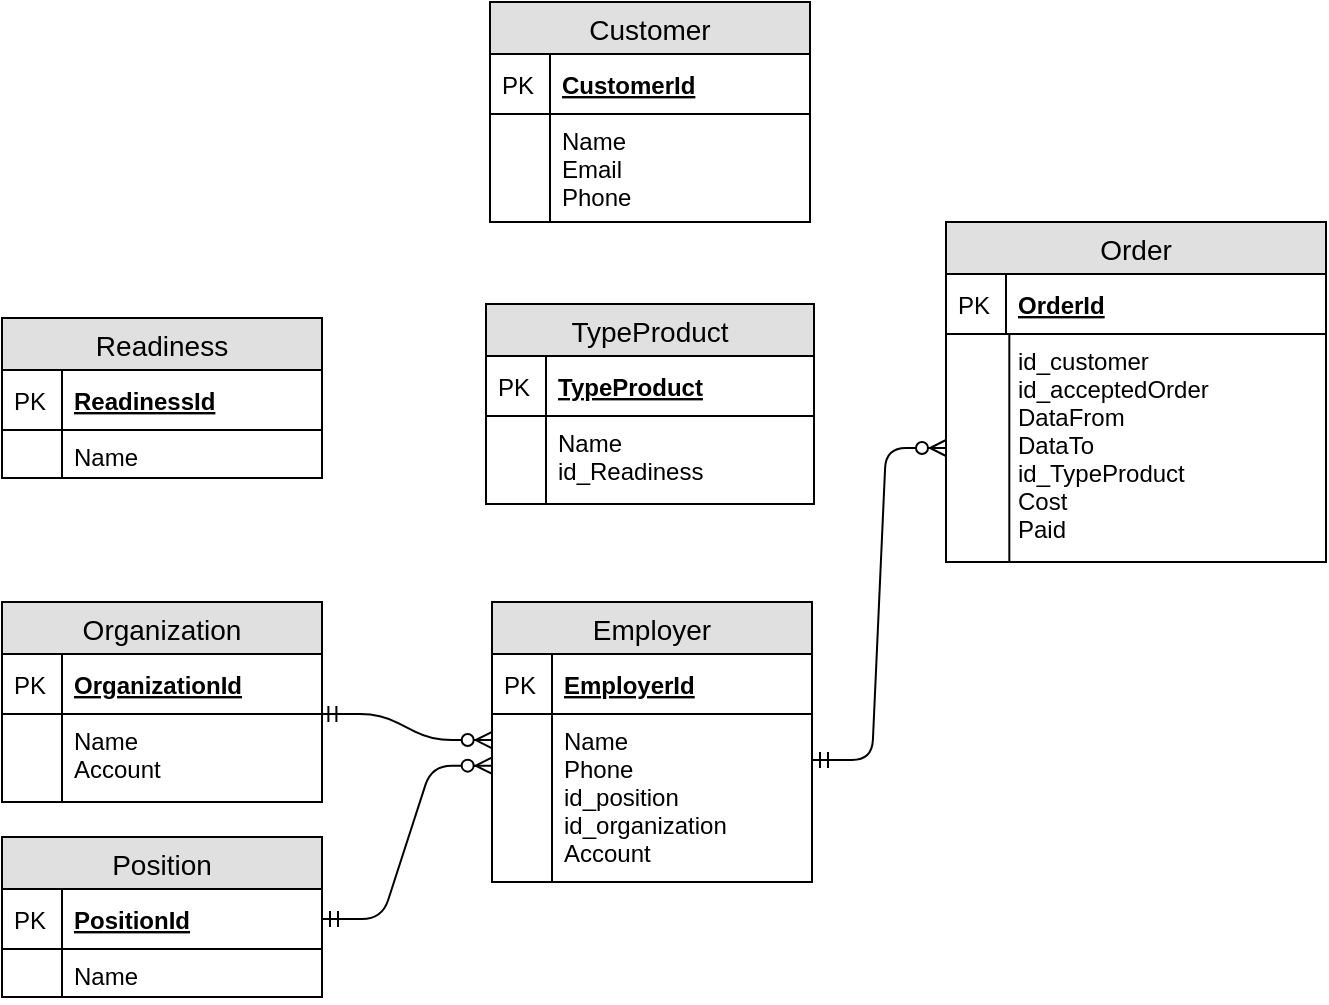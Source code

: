 <mxfile version="10.7.7" type="github"><diagram id="YFdl4ciAganTRu2MoI0J" name="Page-1"><mxGraphModel dx="474" dy="479" grid="1" gridSize="10" guides="1" tooltips="1" connect="1" arrows="1" fold="1" page="1" pageScale="1" pageWidth="827" pageHeight="1169" math="0" shadow="0"><root><mxCell id="0"/><mxCell id="1" parent="0"/><mxCell id="rmj0zKUa3GS6nloVOOrS-1" value="TypeProduct" style="swimlane;fontStyle=0;childLayout=stackLayout;horizontal=1;startSize=26;fillColor=#e0e0e0;horizontalStack=0;resizeParent=1;resizeParentMax=0;resizeLast=0;collapsible=1;marginBottom=0;swimlaneFillColor=#ffffff;align=center;fontSize=14;" parent="1" vertex="1"><mxGeometry x="250" y="281" width="164" height="100" as="geometry"/></mxCell><mxCell id="rmj0zKUa3GS6nloVOOrS-2" value="TypeProduct" style="shape=partialRectangle;top=0;left=0;right=0;bottom=1;align=left;verticalAlign=middle;fillColor=none;spacingLeft=34;spacingRight=4;overflow=hidden;rotatable=0;points=[[0,0.5],[1,0.5]];portConstraint=eastwest;dropTarget=0;fontStyle=5;fontSize=12;" parent="rmj0zKUa3GS6nloVOOrS-1" vertex="1"><mxGeometry y="26" width="164" height="30" as="geometry"/></mxCell><mxCell id="rmj0zKUa3GS6nloVOOrS-3" value="PK" style="shape=partialRectangle;top=0;left=0;bottom=0;fillColor=none;align=left;verticalAlign=middle;spacingLeft=4;spacingRight=4;overflow=hidden;rotatable=0;points=[];portConstraint=eastwest;part=1;fontSize=12;" parent="rmj0zKUa3GS6nloVOOrS-2" vertex="1" connectable="0"><mxGeometry width="30" height="30" as="geometry"/></mxCell><mxCell id="rmj0zKUa3GS6nloVOOrS-4" value="Name&#10;id_Readiness&#10;" style="shape=partialRectangle;top=0;left=0;right=0;bottom=0;align=left;verticalAlign=top;fillColor=none;spacingLeft=34;spacingRight=4;overflow=hidden;rotatable=0;points=[[0,0.5],[1,0.5]];portConstraint=eastwest;dropTarget=0;fontSize=12;" parent="rmj0zKUa3GS6nloVOOrS-1" vertex="1"><mxGeometry y="56" width="164" height="44" as="geometry"/></mxCell><mxCell id="rmj0zKUa3GS6nloVOOrS-5" value="" style="shape=partialRectangle;top=0;left=0;bottom=0;fillColor=none;align=left;verticalAlign=top;spacingLeft=4;spacingRight=4;overflow=hidden;rotatable=0;points=[];portConstraint=eastwest;part=1;fontSize=12;" parent="rmj0zKUa3GS6nloVOOrS-4" vertex="1" connectable="0"><mxGeometry width="30" height="44" as="geometry"/></mxCell><mxCell id="rmj0zKUa3GS6nloVOOrS-12" value="Order" style="swimlane;fontStyle=0;childLayout=stackLayout;horizontal=1;startSize=26;fillColor=#e0e0e0;horizontalStack=0;resizeParent=1;resizeParentMax=0;resizeLast=0;collapsible=1;marginBottom=0;swimlaneFillColor=#ffffff;align=center;fontSize=14;" parent="1" vertex="1"><mxGeometry x="480" y="240" width="190" height="170" as="geometry"/></mxCell><mxCell id="rmj0zKUa3GS6nloVOOrS-13" value="OrderId" style="shape=partialRectangle;top=0;left=0;right=0;bottom=1;align=left;verticalAlign=middle;fillColor=none;spacingLeft=34;spacingRight=4;overflow=hidden;rotatable=0;points=[[0,0.5],[1,0.5]];portConstraint=eastwest;dropTarget=0;fontStyle=5;fontSize=12;" parent="rmj0zKUa3GS6nloVOOrS-12" vertex="1"><mxGeometry y="26" width="190" height="30" as="geometry"/></mxCell><mxCell id="rmj0zKUa3GS6nloVOOrS-14" value="PK" style="shape=partialRectangle;top=0;left=0;bottom=0;fillColor=none;align=left;verticalAlign=middle;spacingLeft=4;spacingRight=4;overflow=hidden;rotatable=0;points=[];portConstraint=eastwest;part=1;fontSize=12;" parent="rmj0zKUa3GS6nloVOOrS-13" vertex="1" connectable="0"><mxGeometry width="30" height="30" as="geometry"/></mxCell><mxCell id="rmj0zKUa3GS6nloVOOrS-15" value="id_customer&#10;id_acceptedOrder&#10;DataFrom&#10;DataTo&#10;id_TypeProduct&#10;Cost&#10;Paid&#10;" style="shape=partialRectangle;top=0;left=0;right=0;bottom=0;align=left;verticalAlign=top;fillColor=none;spacingLeft=34;spacingRight=4;overflow=hidden;rotatable=0;points=[[0,0.5],[1,0.5]];portConstraint=eastwest;dropTarget=0;fontSize=12;" parent="rmj0zKUa3GS6nloVOOrS-12" vertex="1"><mxGeometry y="56" width="190" height="114" as="geometry"/></mxCell><mxCell id="rmj0zKUa3GS6nloVOOrS-16" value="" style="shape=partialRectangle;top=0;left=0;bottom=0;fillColor=none;align=left;verticalAlign=top;spacingLeft=4;spacingRight=4;overflow=hidden;rotatable=0;points=[];portConstraint=eastwest;part=1;fontSize=12;" parent="rmj0zKUa3GS6nloVOOrS-15" vertex="1" connectable="0"><mxGeometry width="31.667" height="114.0" as="geometry"/></mxCell><mxCell id="rmj0zKUa3GS6nloVOOrS-24" value="Readiness" style="swimlane;fontStyle=0;childLayout=stackLayout;horizontal=1;startSize=26;fillColor=#e0e0e0;horizontalStack=0;resizeParent=1;resizeParentMax=0;resizeLast=0;collapsible=1;marginBottom=0;swimlaneFillColor=#ffffff;align=center;fontSize=14;" parent="1" vertex="1"><mxGeometry x="8" y="288" width="160" height="80" as="geometry"/></mxCell><mxCell id="rmj0zKUa3GS6nloVOOrS-25" value="ReadinessId" style="shape=partialRectangle;top=0;left=0;right=0;bottom=1;align=left;verticalAlign=middle;fillColor=none;spacingLeft=34;spacingRight=4;overflow=hidden;rotatable=0;points=[[0,0.5],[1,0.5]];portConstraint=eastwest;dropTarget=0;fontStyle=5;fontSize=12;" parent="rmj0zKUa3GS6nloVOOrS-24" vertex="1"><mxGeometry y="26" width="160" height="30" as="geometry"/></mxCell><mxCell id="rmj0zKUa3GS6nloVOOrS-26" value="PK" style="shape=partialRectangle;top=0;left=0;bottom=0;fillColor=none;align=left;verticalAlign=middle;spacingLeft=4;spacingRight=4;overflow=hidden;rotatable=0;points=[];portConstraint=eastwest;part=1;fontSize=12;" parent="rmj0zKUa3GS6nloVOOrS-25" vertex="1" connectable="0"><mxGeometry width="30" height="30" as="geometry"/></mxCell><mxCell id="rmj0zKUa3GS6nloVOOrS-27" value="Name&#10;&#10;" style="shape=partialRectangle;top=0;left=0;right=0;bottom=0;align=left;verticalAlign=top;fillColor=none;spacingLeft=34;spacingRight=4;overflow=hidden;rotatable=0;points=[[0,0.5],[1,0.5]];portConstraint=eastwest;dropTarget=0;fontSize=12;" parent="rmj0zKUa3GS6nloVOOrS-24" vertex="1"><mxGeometry y="56" width="160" height="24" as="geometry"/></mxCell><mxCell id="rmj0zKUa3GS6nloVOOrS-28" value="" style="shape=partialRectangle;top=0;left=0;bottom=0;fillColor=none;align=left;verticalAlign=top;spacingLeft=4;spacingRight=4;overflow=hidden;rotatable=0;points=[];portConstraint=eastwest;part=1;fontSize=12;" parent="rmj0zKUa3GS6nloVOOrS-27" vertex="1" connectable="0"><mxGeometry width="30" height="24" as="geometry"/></mxCell><mxCell id="ByTm6KzznvZcm_2YPK7H-12" value="Customer" style="swimlane;fontStyle=0;childLayout=stackLayout;horizontal=1;startSize=26;fillColor=#e0e0e0;horizontalStack=0;resizeParent=1;resizeParentMax=0;resizeLast=0;collapsible=1;marginBottom=0;swimlaneFillColor=#ffffff;align=center;fontSize=14;" vertex="1" parent="1"><mxGeometry x="252" y="130" width="160" height="110" as="geometry"/></mxCell><mxCell id="ByTm6KzznvZcm_2YPK7H-13" value="CustomerId" style="shape=partialRectangle;top=0;left=0;right=0;bottom=1;align=left;verticalAlign=middle;fillColor=none;spacingLeft=34;spacingRight=4;overflow=hidden;rotatable=0;points=[[0,0.5],[1,0.5]];portConstraint=eastwest;dropTarget=0;fontStyle=5;fontSize=12;" vertex="1" parent="ByTm6KzznvZcm_2YPK7H-12"><mxGeometry y="26" width="160" height="30" as="geometry"/></mxCell><mxCell id="ByTm6KzznvZcm_2YPK7H-14" value="PK" style="shape=partialRectangle;top=0;left=0;bottom=0;fillColor=none;align=left;verticalAlign=middle;spacingLeft=4;spacingRight=4;overflow=hidden;rotatable=0;points=[];portConstraint=eastwest;part=1;fontSize=12;" vertex="1" connectable="0" parent="ByTm6KzznvZcm_2YPK7H-13"><mxGeometry width="30" height="30" as="geometry"/></mxCell><mxCell id="ByTm6KzznvZcm_2YPK7H-15" value="Name&#10;Email&#10;Phone&#10;" style="shape=partialRectangle;top=0;left=0;right=0;bottom=0;align=left;verticalAlign=top;fillColor=none;spacingLeft=34;spacingRight=4;overflow=hidden;rotatable=0;points=[[0,0.5],[1,0.5]];portConstraint=eastwest;dropTarget=0;fontSize=12;" vertex="1" parent="ByTm6KzznvZcm_2YPK7H-12"><mxGeometry y="56" width="160" height="54" as="geometry"/></mxCell><mxCell id="ByTm6KzznvZcm_2YPK7H-16" value="" style="shape=partialRectangle;top=0;left=0;bottom=0;fillColor=none;align=left;verticalAlign=top;spacingLeft=4;spacingRight=4;overflow=hidden;rotatable=0;points=[];portConstraint=eastwest;part=1;fontSize=12;" vertex="1" connectable="0" parent="ByTm6KzznvZcm_2YPK7H-15"><mxGeometry width="30" height="54.0" as="geometry"/></mxCell><mxCell id="ByTm6KzznvZcm_2YPK7H-45" value="Employer" style="swimlane;fontStyle=0;childLayout=stackLayout;horizontal=1;startSize=26;fillColor=#e0e0e0;horizontalStack=0;resizeParent=1;resizeParentMax=0;resizeLast=0;collapsible=1;marginBottom=0;swimlaneFillColor=#ffffff;align=center;fontSize=14;" vertex="1" parent="1"><mxGeometry x="253" y="430" width="160" height="140" as="geometry"/></mxCell><mxCell id="ByTm6KzznvZcm_2YPK7H-46" value="EmployerId" style="shape=partialRectangle;top=0;left=0;right=0;bottom=1;align=left;verticalAlign=middle;fillColor=none;spacingLeft=34;spacingRight=4;overflow=hidden;rotatable=0;points=[[0,0.5],[1,0.5]];portConstraint=eastwest;dropTarget=0;fontStyle=5;fontSize=12;" vertex="1" parent="ByTm6KzznvZcm_2YPK7H-45"><mxGeometry y="26" width="160" height="30" as="geometry"/></mxCell><mxCell id="ByTm6KzznvZcm_2YPK7H-47" value="PK" style="shape=partialRectangle;top=0;left=0;bottom=0;fillColor=none;align=left;verticalAlign=middle;spacingLeft=4;spacingRight=4;overflow=hidden;rotatable=0;points=[];portConstraint=eastwest;part=1;fontSize=12;" vertex="1" connectable="0" parent="ByTm6KzznvZcm_2YPK7H-46"><mxGeometry width="30" height="30" as="geometry"/></mxCell><mxCell id="ByTm6KzznvZcm_2YPK7H-48" value="Name&#10;Phone&#10;id_position&#10;id_organization&#10;Account&#10;" style="shape=partialRectangle;top=0;left=0;right=0;bottom=0;align=left;verticalAlign=top;fillColor=none;spacingLeft=34;spacingRight=4;overflow=hidden;rotatable=0;points=[[0,0.5],[1,0.5]];portConstraint=eastwest;dropTarget=0;fontSize=12;" vertex="1" parent="ByTm6KzznvZcm_2YPK7H-45"><mxGeometry y="56" width="160" height="74" as="geometry"/></mxCell><mxCell id="ByTm6KzznvZcm_2YPK7H-49" value="" style="shape=partialRectangle;top=0;left=0;bottom=0;fillColor=none;align=left;verticalAlign=top;spacingLeft=4;spacingRight=4;overflow=hidden;rotatable=0;points=[];portConstraint=eastwest;part=1;fontSize=12;" vertex="1" connectable="0" parent="ByTm6KzznvZcm_2YPK7H-48"><mxGeometry width="30" height="74" as="geometry"/></mxCell><mxCell id="ByTm6KzznvZcm_2YPK7H-54" value="" style="shape=partialRectangle;top=0;left=0;right=0;bottom=0;align=left;verticalAlign=top;fillColor=none;spacingLeft=34;spacingRight=4;overflow=hidden;rotatable=0;points=[[0,0.5],[1,0.5]];portConstraint=eastwest;dropTarget=0;fontSize=12;" vertex="1" parent="ByTm6KzznvZcm_2YPK7H-45"><mxGeometry y="130" width="160" height="10" as="geometry"/></mxCell><mxCell id="ByTm6KzznvZcm_2YPK7H-55" value="" style="shape=partialRectangle;top=0;left=0;bottom=0;fillColor=none;align=left;verticalAlign=top;spacingLeft=4;spacingRight=4;overflow=hidden;rotatable=0;points=[];portConstraint=eastwest;part=1;fontSize=12;" vertex="1" connectable="0" parent="ByTm6KzznvZcm_2YPK7H-54"><mxGeometry width="30" height="10" as="geometry"/></mxCell><mxCell id="ByTm6KzznvZcm_2YPK7H-56" value="Organization" style="swimlane;fontStyle=0;childLayout=stackLayout;horizontal=1;startSize=26;fillColor=#e0e0e0;horizontalStack=0;resizeParent=1;resizeParentMax=0;resizeLast=0;collapsible=1;marginBottom=0;swimlaneFillColor=#ffffff;align=center;fontSize=14;" vertex="1" parent="1"><mxGeometry x="8" y="430" width="160" height="100" as="geometry"/></mxCell><mxCell id="ByTm6KzznvZcm_2YPK7H-57" value="OrganizationId" style="shape=partialRectangle;top=0;left=0;right=0;bottom=1;align=left;verticalAlign=middle;fillColor=none;spacingLeft=34;spacingRight=4;overflow=hidden;rotatable=0;points=[[0,0.5],[1,0.5]];portConstraint=eastwest;dropTarget=0;fontStyle=5;fontSize=12;" vertex="1" parent="ByTm6KzznvZcm_2YPK7H-56"><mxGeometry y="26" width="160" height="30" as="geometry"/></mxCell><mxCell id="ByTm6KzznvZcm_2YPK7H-58" value="PK" style="shape=partialRectangle;top=0;left=0;bottom=0;fillColor=none;align=left;verticalAlign=middle;spacingLeft=4;spacingRight=4;overflow=hidden;rotatable=0;points=[];portConstraint=eastwest;part=1;fontSize=12;" vertex="1" connectable="0" parent="ByTm6KzznvZcm_2YPK7H-57"><mxGeometry width="30" height="30" as="geometry"/></mxCell><mxCell id="ByTm6KzznvZcm_2YPK7H-59" value="Name&#10;Account&#10;" style="shape=partialRectangle;top=0;left=0;right=0;bottom=0;align=left;verticalAlign=top;fillColor=none;spacingLeft=34;spacingRight=4;overflow=hidden;rotatable=0;points=[[0,0.5],[1,0.5]];portConstraint=eastwest;dropTarget=0;fontSize=12;" vertex="1" parent="ByTm6KzznvZcm_2YPK7H-56"><mxGeometry y="56" width="160" height="34" as="geometry"/></mxCell><mxCell id="ByTm6KzznvZcm_2YPK7H-60" value="" style="shape=partialRectangle;top=0;left=0;bottom=0;fillColor=none;align=left;verticalAlign=top;spacingLeft=4;spacingRight=4;overflow=hidden;rotatable=0;points=[];portConstraint=eastwest;part=1;fontSize=12;" vertex="1" connectable="0" parent="ByTm6KzznvZcm_2YPK7H-59"><mxGeometry width="30" height="34" as="geometry"/></mxCell><mxCell id="ByTm6KzznvZcm_2YPK7H-65" value="" style="shape=partialRectangle;top=0;left=0;right=0;bottom=0;align=left;verticalAlign=top;fillColor=none;spacingLeft=34;spacingRight=4;overflow=hidden;rotatable=0;points=[[0,0.5],[1,0.5]];portConstraint=eastwest;dropTarget=0;fontSize=12;" vertex="1" parent="ByTm6KzznvZcm_2YPK7H-56"><mxGeometry y="90" width="160" height="10" as="geometry"/></mxCell><mxCell id="ByTm6KzznvZcm_2YPK7H-66" value="" style="shape=partialRectangle;top=0;left=0;bottom=0;fillColor=none;align=left;verticalAlign=top;spacingLeft=4;spacingRight=4;overflow=hidden;rotatable=0;points=[];portConstraint=eastwest;part=1;fontSize=12;" vertex="1" connectable="0" parent="ByTm6KzznvZcm_2YPK7H-65"><mxGeometry width="30" height="10" as="geometry"/></mxCell><mxCell id="ByTm6KzznvZcm_2YPK7H-67" value="Position" style="swimlane;fontStyle=0;childLayout=stackLayout;horizontal=1;startSize=26;fillColor=#e0e0e0;horizontalStack=0;resizeParent=1;resizeParentMax=0;resizeLast=0;collapsible=1;marginBottom=0;swimlaneFillColor=#ffffff;align=center;fontSize=14;" vertex="1" parent="1"><mxGeometry x="8" y="547.5" width="160" height="80" as="geometry"/></mxCell><mxCell id="ByTm6KzznvZcm_2YPK7H-68" value="PositionId" style="shape=partialRectangle;top=0;left=0;right=0;bottom=1;align=left;verticalAlign=middle;fillColor=none;spacingLeft=34;spacingRight=4;overflow=hidden;rotatable=0;points=[[0,0.5],[1,0.5]];portConstraint=eastwest;dropTarget=0;fontStyle=5;fontSize=12;" vertex="1" parent="ByTm6KzznvZcm_2YPK7H-67"><mxGeometry y="26" width="160" height="30" as="geometry"/></mxCell><mxCell id="ByTm6KzznvZcm_2YPK7H-69" value="PK" style="shape=partialRectangle;top=0;left=0;bottom=0;fillColor=none;align=left;verticalAlign=middle;spacingLeft=4;spacingRight=4;overflow=hidden;rotatable=0;points=[];portConstraint=eastwest;part=1;fontSize=12;" vertex="1" connectable="0" parent="ByTm6KzznvZcm_2YPK7H-68"><mxGeometry width="30" height="30" as="geometry"/></mxCell><mxCell id="ByTm6KzznvZcm_2YPK7H-70" value="Name&#10;&#10;" style="shape=partialRectangle;top=0;left=0;right=0;bottom=0;align=left;verticalAlign=top;fillColor=none;spacingLeft=34;spacingRight=4;overflow=hidden;rotatable=0;points=[[0,0.5],[1,0.5]];portConstraint=eastwest;dropTarget=0;fontSize=12;" vertex="1" parent="ByTm6KzznvZcm_2YPK7H-67"><mxGeometry y="56" width="160" height="24" as="geometry"/></mxCell><mxCell id="ByTm6KzznvZcm_2YPK7H-71" value="" style="shape=partialRectangle;top=0;left=0;bottom=0;fillColor=none;align=left;verticalAlign=top;spacingLeft=4;spacingRight=4;overflow=hidden;rotatable=0;points=[];portConstraint=eastwest;part=1;fontSize=12;" vertex="1" connectable="0" parent="ByTm6KzznvZcm_2YPK7H-70"><mxGeometry width="30" height="24" as="geometry"/></mxCell><mxCell id="ByTm6KzznvZcm_2YPK7H-73" value="" style="edgeStyle=entityRelationEdgeStyle;fontSize=12;html=1;endArrow=ERzeroToMany;startArrow=ERmandOne;entryX=-0.001;entryY=0.349;entryDx=0;entryDy=0;entryPerimeter=0;exitX=1;exitY=0.5;exitDx=0;exitDy=0;" edge="1" parent="1" source="ByTm6KzznvZcm_2YPK7H-68" target="ByTm6KzznvZcm_2YPK7H-48"><mxGeometry width="100" height="100" relative="1" as="geometry"><mxPoint x="163" y="609" as="sourcePoint"/><mxPoint x="413" y="589" as="targetPoint"/></mxGeometry></mxCell><mxCell id="ByTm6KzznvZcm_2YPK7H-74" value="" style="edgeStyle=entityRelationEdgeStyle;fontSize=12;html=1;endArrow=ERzeroToMany;startArrow=ERmandOne;entryX=-0.001;entryY=0.176;entryDx=0;entryDy=0;entryPerimeter=0;exitX=0.995;exitY=0.029;exitDx=0;exitDy=0;exitPerimeter=0;" edge="1" parent="1" target="ByTm6KzznvZcm_2YPK7H-48"><mxGeometry width="100" height="100" relative="1" as="geometry"><mxPoint x="167.2" y="486" as="sourcePoint"/><mxPoint x="349.6" y="538" as="targetPoint"/></mxGeometry></mxCell><mxCell id="ByTm6KzznvZcm_2YPK7H-76" value="" style="edgeStyle=entityRelationEdgeStyle;fontSize=12;html=1;endArrow=ERzeroToMany;startArrow=ERmandOne;exitX=1.006;exitY=0.311;exitDx=0;exitDy=0;exitPerimeter=0;entryX=0;entryY=0.5;entryDx=0;entryDy=0;" edge="1" parent="1" target="rmj0zKUa3GS6nloVOOrS-15"><mxGeometry width="100" height="100" relative="1" as="geometry"><mxPoint x="413" y="509" as="sourcePoint"/><mxPoint x="559" y="480" as="targetPoint"/></mxGeometry></mxCell></root></mxGraphModel></diagram></mxfile>